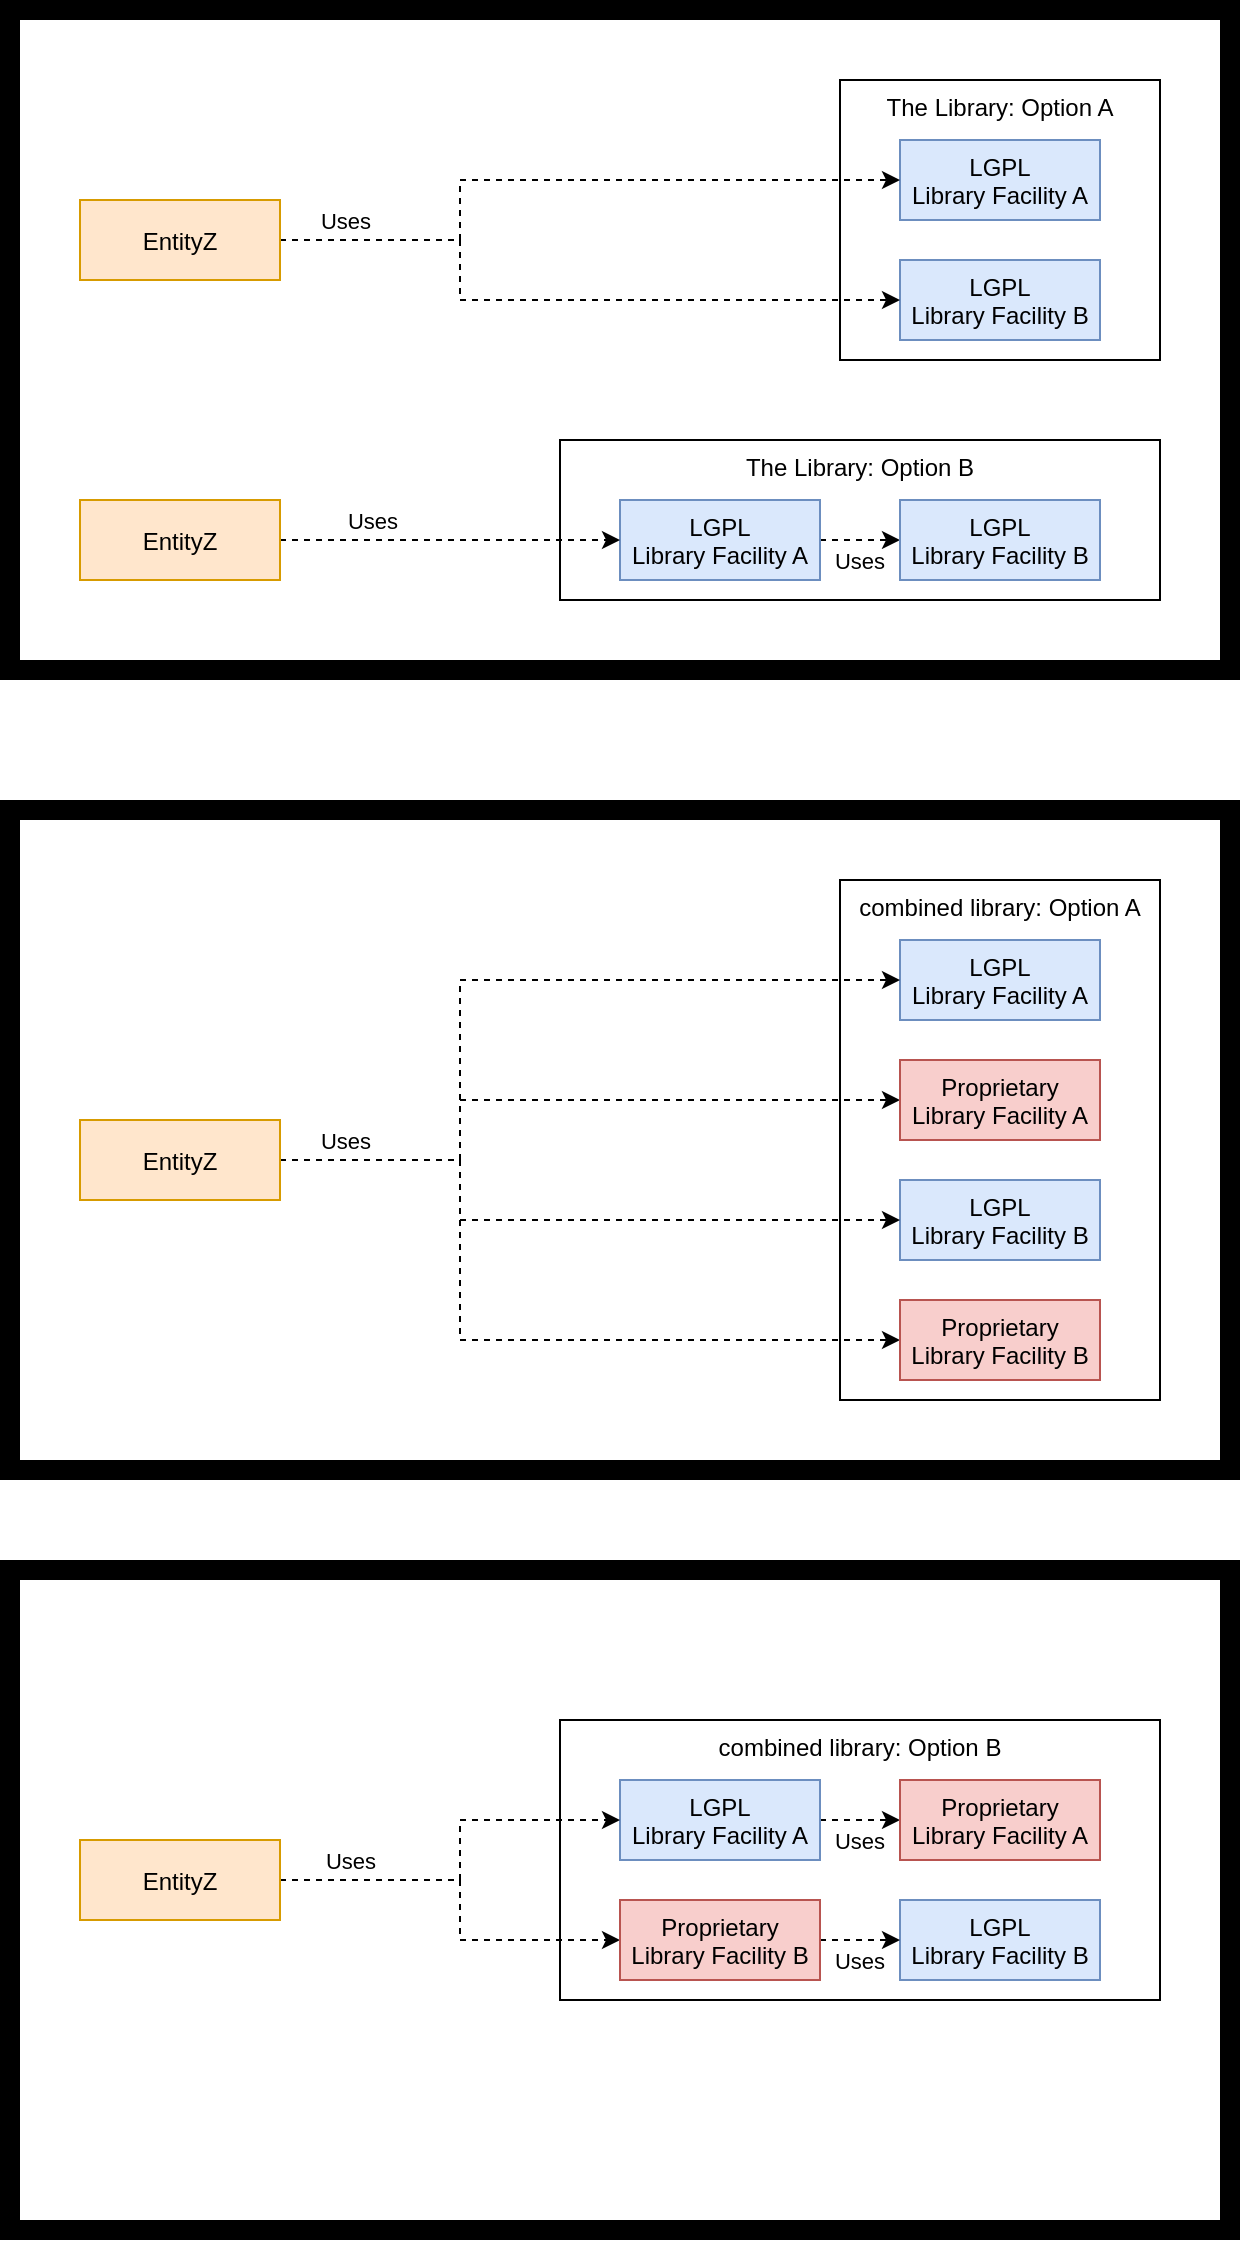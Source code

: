<mxfile version="12.6.5" type="device"><diagram id="XnfTP8msWTsWRs7j4Y2Y" name="Page-1"><mxGraphModel dx="1422" dy="916" grid="1" gridSize="10" guides="0" tooltips="1" connect="1" arrows="1" fold="1" page="1" pageScale="1" pageWidth="1169" pageHeight="827" math="0" shadow="0"><root><mxCell id="0"/><mxCell id="1" parent="0"/><mxCell id="xlOhlcE7dPd3UeEcc-3W-16" value="" style="rounded=0;whiteSpace=wrap;strokeColor=none;fillColor=none;" vertex="1" parent="1"><mxGeometry x="40" y="400" width="560" height="10" as="geometry"/></mxCell><mxCell id="xlOhlcE7dPd3UeEcc-3W-17" value="" style="rounded=0;whiteSpace=wrap;strokeColor=none;fillColor=none;" vertex="1" parent="1"><mxGeometry x="40" y="400" width="10" height="280" as="geometry"/></mxCell><mxCell id="xlOhlcE7dPd3UeEcc-3W-18" value="" style="rounded=0;whiteSpace=wrap;strokeColor=none;fillColor=none;" vertex="1" parent="1"><mxGeometry x="590" y="400" width="10" height="280" as="geometry"/></mxCell><mxCell id="xlOhlcE7dPd3UeEcc-3W-19" value="" style="rounded=0;whiteSpace=wrap;strokeColor=none;fillColor=none;" vertex="1" parent="1"><mxGeometry x="40" y="670" width="560" height="10" as="geometry"/></mxCell><mxCell id="xlOhlcE7dPd3UeEcc-3W-21" value="" style="rounded=0;whiteSpace=wrap;strokeColor=none;fillColor=#000000;" vertex="1" parent="1"><mxGeometry x="10" y="370" width="10" height="340" as="geometry"/></mxCell><mxCell id="xlOhlcE7dPd3UeEcc-3W-22" value="" style="rounded=0;whiteSpace=wrap;strokeColor=none;fillColor=#000000;" vertex="1" parent="1"><mxGeometry x="10" y="700" width="620" height="10" as="geometry"/></mxCell><mxCell id="xlOhlcE7dPd3UeEcc-3W-23" value="" style="rounded=0;whiteSpace=wrap;strokeColor=none;fillColor=#000000;" vertex="1" parent="1"><mxGeometry x="620" y="370" width="10" height="330" as="geometry"/></mxCell><mxCell id="xlOhlcE7dPd3UeEcc-3W-24" value="" style="rounded=0;whiteSpace=wrap;strokeColor=none;fillColor=#000000;" vertex="1" parent="1"><mxGeometry x="10" y="370" width="620" height="10" as="geometry"/></mxCell><mxCell id="xlOhlcE7dPd3UeEcc-3W-28" value="The Library: Option A" style="rounded=0;verticalAlign=top;fillColor=none;" vertex="1" parent="1"><mxGeometry x="430" y="410" width="160" height="140" as="geometry"/></mxCell><mxCell id="xlOhlcE7dPd3UeEcc-3W-29" value="LGPL&#10;Library Facility A" style="rounded=0;fillColor=#dae8fc;strokeColor=#6c8ebf;" vertex="1" parent="1"><mxGeometry x="460" y="440" width="100" height="40" as="geometry"/></mxCell><mxCell id="xlOhlcE7dPd3UeEcc-3W-30" value="LGPL&#10;Library Facility B" style="rounded=0;fillColor=#dae8fc;strokeColor=#6c8ebf;" vertex="1" parent="1"><mxGeometry x="460" y="500" width="100" height="40" as="geometry"/></mxCell><mxCell id="xlOhlcE7dPd3UeEcc-3W-33" value="" style="edgeStyle=orthogonalEdgeStyle;rounded=0;orthogonalLoop=1;jettySize=auto;entryX=0;entryY=0.5;entryDx=0;entryDy=0;dashed=1;" edge="1" parent="1" source="xlOhlcE7dPd3UeEcc-3W-32" target="xlOhlcE7dPd3UeEcc-3W-29"><mxGeometry relative="1" as="geometry"><Array as="points"><mxPoint x="240" y="490"/><mxPoint x="240" y="460"/></Array></mxGeometry></mxCell><mxCell id="xlOhlcE7dPd3UeEcc-3W-34" value="Uses" style="edgeStyle=orthogonalEdgeStyle;rounded=0;orthogonalLoop=1;jettySize=auto;dashed=1;" edge="1" parent="1" source="xlOhlcE7dPd3UeEcc-3W-32" target="xlOhlcE7dPd3UeEcc-3W-30"><mxGeometry x="-0.806" y="10" relative="1" as="geometry"><Array as="points"><mxPoint x="240" y="490"/><mxPoint x="240" y="520"/></Array><mxPoint as="offset"/></mxGeometry></mxCell><mxCell id="xlOhlcE7dPd3UeEcc-3W-32" value="EntityZ" style="rounded=0;fillColor=#ffe6cc;strokeColor=#d79b00;" vertex="1" parent="1"><mxGeometry x="50" y="470" width="100" height="40" as="geometry"/></mxCell><mxCell id="xlOhlcE7dPd3UeEcc-3W-44" value="The Library: Option B" style="rounded=0;verticalAlign=top;fillColor=none;" vertex="1" parent="1"><mxGeometry x="290" y="590" width="300" height="80" as="geometry"/></mxCell><mxCell id="xlOhlcE7dPd3UeEcc-3W-45" value="Uses" style="edgeStyle=orthogonalEdgeStyle;rounded=0;orthogonalLoop=1;jettySize=auto;entryX=0;entryY=0.5;entryDx=0;entryDy=0;dashed=1;" edge="1" parent="1" source="xlOhlcE7dPd3UeEcc-3W-46" target="xlOhlcE7dPd3UeEcc-3W-47"><mxGeometry y="-10" relative="1" as="geometry"><mxPoint as="offset"/></mxGeometry></mxCell><mxCell id="xlOhlcE7dPd3UeEcc-3W-46" value="LGPL&#10;Library Facility A" style="rounded=0;fillColor=#dae8fc;strokeColor=#6c8ebf;" vertex="1" parent="1"><mxGeometry x="320" y="620" width="100" height="40" as="geometry"/></mxCell><mxCell id="xlOhlcE7dPd3UeEcc-3W-47" value="LGPL&#10;Library Facility B" style="rounded=0;fillColor=#dae8fc;strokeColor=#6c8ebf;" vertex="1" parent="1"><mxGeometry x="460" y="620" width="100" height="40" as="geometry"/></mxCell><mxCell id="xlOhlcE7dPd3UeEcc-3W-49" value="Uses" style="edgeStyle=orthogonalEdgeStyle;rounded=0;orthogonalLoop=1;jettySize=auto;entryX=0;entryY=0.5;entryDx=0;entryDy=0;dashed=1;" edge="1" parent="1" source="xlOhlcE7dPd3UeEcc-3W-48" target="xlOhlcE7dPd3UeEcc-3W-46"><mxGeometry x="-0.455" y="10" relative="1" as="geometry"><mxPoint as="offset"/></mxGeometry></mxCell><mxCell id="xlOhlcE7dPd3UeEcc-3W-48" value="EntityZ" style="rounded=0;fillColor=#ffe6cc;strokeColor=#d79b00;" vertex="1" parent="1"><mxGeometry x="50" y="620" width="100" height="40" as="geometry"/></mxCell><mxCell id="xlOhlcE7dPd3UeEcc-3W-157" value="" style="rounded=0;whiteSpace=wrap;strokeColor=none;fillColor=none;" vertex="1" parent="1"><mxGeometry x="40" y="800" width="560" height="10" as="geometry"/></mxCell><mxCell id="xlOhlcE7dPd3UeEcc-3W-158" value="" style="rounded=0;whiteSpace=wrap;strokeColor=none;fillColor=none;" vertex="1" parent="1"><mxGeometry x="40" y="800" width="10" height="280" as="geometry"/></mxCell><mxCell id="xlOhlcE7dPd3UeEcc-3W-159" value="" style="rounded=0;whiteSpace=wrap;strokeColor=none;fillColor=none;" vertex="1" parent="1"><mxGeometry x="590" y="800" width="10" height="280" as="geometry"/></mxCell><mxCell id="xlOhlcE7dPd3UeEcc-3W-160" value="" style="rounded=0;whiteSpace=wrap;strokeColor=none;fillColor=none;" vertex="1" parent="1"><mxGeometry x="40" y="1070" width="560" height="10" as="geometry"/></mxCell><mxCell id="xlOhlcE7dPd3UeEcc-3W-161" value="" style="rounded=0;whiteSpace=wrap;strokeColor=none;fillColor=#000000;" vertex="1" parent="1"><mxGeometry x="10" y="770" width="10" height="340" as="geometry"/></mxCell><mxCell id="xlOhlcE7dPd3UeEcc-3W-162" value="" style="rounded=0;whiteSpace=wrap;strokeColor=none;fillColor=#000000;" vertex="1" parent="1"><mxGeometry x="10" y="1100" width="620" height="10" as="geometry"/></mxCell><mxCell id="xlOhlcE7dPd3UeEcc-3W-163" value="" style="rounded=0;whiteSpace=wrap;strokeColor=none;fillColor=#000000;" vertex="1" parent="1"><mxGeometry x="620" y="770" width="10" height="330" as="geometry"/></mxCell><mxCell id="xlOhlcE7dPd3UeEcc-3W-164" value="" style="rounded=0;whiteSpace=wrap;strokeColor=none;fillColor=#000000;" vertex="1" parent="1"><mxGeometry x="10" y="770" width="620" height="10" as="geometry"/></mxCell><mxCell id="xlOhlcE7dPd3UeEcc-3W-165" value="combined library: Option A" style="rounded=0;verticalAlign=top;fillColor=none;" vertex="1" parent="1"><mxGeometry x="430" y="810" width="160" height="260" as="geometry"/></mxCell><mxCell id="xlOhlcE7dPd3UeEcc-3W-166" value="LGPL&#10;Library Facility A" style="rounded=0;fillColor=#dae8fc;strokeColor=#6c8ebf;" vertex="1" parent="1"><mxGeometry x="460" y="840" width="100" height="40" as="geometry"/></mxCell><mxCell id="xlOhlcE7dPd3UeEcc-3W-167" value="LGPL&#10;Library Facility B" style="rounded=0;fillColor=#dae8fc;strokeColor=#6c8ebf;" vertex="1" parent="1"><mxGeometry x="460" y="960" width="100" height="40" as="geometry"/></mxCell><mxCell id="xlOhlcE7dPd3UeEcc-3W-168" value="" style="edgeStyle=orthogonalEdgeStyle;rounded=0;orthogonalLoop=1;jettySize=auto;entryX=0;entryY=0.5;entryDx=0;entryDy=0;dashed=1;" edge="1" parent="1" source="xlOhlcE7dPd3UeEcc-3W-170" target="xlOhlcE7dPd3UeEcc-3W-166"><mxGeometry relative="1" as="geometry"><Array as="points"><mxPoint x="240" y="950"/><mxPoint x="240" y="860"/></Array></mxGeometry></mxCell><mxCell id="xlOhlcE7dPd3UeEcc-3W-169" value="Uses" style="edgeStyle=orthogonalEdgeStyle;rounded=0;orthogonalLoop=1;jettySize=auto;dashed=1;" edge="1" parent="1" source="xlOhlcE7dPd3UeEcc-3W-170" target="xlOhlcE7dPd3UeEcc-3W-167"><mxGeometry x="-0.806" y="10" relative="1" as="geometry"><mxPoint as="offset"/><Array as="points"><mxPoint x="240" y="950"/><mxPoint x="240" y="980"/></Array></mxGeometry></mxCell><mxCell id="xlOhlcE7dPd3UeEcc-3W-180" value="" style="edgeStyle=orthogonalEdgeStyle;rounded=0;orthogonalLoop=1;jettySize=auto;dashed=1;fontColor=#FFFFFF;" edge="1" parent="1" source="xlOhlcE7dPd3UeEcc-3W-170" target="xlOhlcE7dPd3UeEcc-3W-178"><mxGeometry relative="1" as="geometry"><Array as="points"><mxPoint x="240" y="950"/><mxPoint x="240" y="920"/></Array></mxGeometry></mxCell><mxCell id="xlOhlcE7dPd3UeEcc-3W-181" value="" style="edgeStyle=orthogonalEdgeStyle;rounded=0;orthogonalLoop=1;jettySize=auto;entryX=0;entryY=0.5;entryDx=0;entryDy=0;dashed=1;fontColor=#FFFFFF;" edge="1" parent="1" source="xlOhlcE7dPd3UeEcc-3W-170" target="xlOhlcE7dPd3UeEcc-3W-179"><mxGeometry relative="1" as="geometry"><Array as="points"><mxPoint x="240" y="950"/><mxPoint x="240" y="1040"/></Array></mxGeometry></mxCell><mxCell id="xlOhlcE7dPd3UeEcc-3W-170" value="EntityZ" style="rounded=0;fillColor=#ffe6cc;strokeColor=#d79b00;" vertex="1" parent="1"><mxGeometry x="50" y="930" width="100" height="40" as="geometry"/></mxCell><mxCell id="xlOhlcE7dPd3UeEcc-3W-178" value="Proprietary&#10;Library Facility A" style="rounded=0;fillColor=#f8cecc;strokeColor=#b85450;" vertex="1" parent="1"><mxGeometry x="460" y="900" width="100" height="40" as="geometry"/></mxCell><mxCell id="xlOhlcE7dPd3UeEcc-3W-179" value="Proprietary&#10;Library Facility B" style="rounded=0;fillColor=#f8cecc;strokeColor=#b85450;" vertex="1" parent="1"><mxGeometry x="460" y="1020" width="100" height="40" as="geometry"/></mxCell><mxCell id="xlOhlcE7dPd3UeEcc-3W-182" value="" style="rounded=0;whiteSpace=wrap;strokeColor=none;fillColor=none;" vertex="1" parent="1"><mxGeometry x="40" y="1180" width="560" height="10" as="geometry"/></mxCell><mxCell id="xlOhlcE7dPd3UeEcc-3W-183" value="" style="rounded=0;whiteSpace=wrap;strokeColor=none;fillColor=none;" vertex="1" parent="1"><mxGeometry x="40" y="1180" width="10" height="280" as="geometry"/></mxCell><mxCell id="xlOhlcE7dPd3UeEcc-3W-184" value="" style="rounded=0;whiteSpace=wrap;strokeColor=none;fillColor=none;" vertex="1" parent="1"><mxGeometry x="590" y="1180" width="10" height="280" as="geometry"/></mxCell><mxCell id="xlOhlcE7dPd3UeEcc-3W-185" value="" style="rounded=0;whiteSpace=wrap;strokeColor=none;fillColor=none;" vertex="1" parent="1"><mxGeometry x="40" y="1450" width="560" height="10" as="geometry"/></mxCell><mxCell id="xlOhlcE7dPd3UeEcc-3W-186" value="" style="rounded=0;whiteSpace=wrap;strokeColor=none;fillColor=#000000;" vertex="1" parent="1"><mxGeometry x="10" y="1150" width="10" height="340" as="geometry"/></mxCell><mxCell id="xlOhlcE7dPd3UeEcc-3W-187" value="" style="rounded=0;whiteSpace=wrap;strokeColor=none;fillColor=#000000;" vertex="1" parent="1"><mxGeometry x="10" y="1480" width="620" height="10" as="geometry"/></mxCell><mxCell id="xlOhlcE7dPd3UeEcc-3W-188" value="" style="rounded=0;whiteSpace=wrap;strokeColor=none;fillColor=#000000;" vertex="1" parent="1"><mxGeometry x="620" y="1150" width="10" height="330" as="geometry"/></mxCell><mxCell id="xlOhlcE7dPd3UeEcc-3W-189" value="" style="rounded=0;whiteSpace=wrap;strokeColor=none;fillColor=#000000;" vertex="1" parent="1"><mxGeometry x="10" y="1150" width="620" height="10" as="geometry"/></mxCell><mxCell id="xlOhlcE7dPd3UeEcc-3W-190" value="combined library: Option B" style="rounded=0;verticalAlign=top;fillColor=none;" vertex="1" parent="1"><mxGeometry x="290" y="1230" width="300" height="140" as="geometry"/></mxCell><mxCell id="xlOhlcE7dPd3UeEcc-3W-201" value="Uses" style="edgeStyle=orthogonalEdgeStyle;rounded=0;orthogonalLoop=1;jettySize=auto;entryX=0;entryY=0.5;entryDx=0;entryDy=0;dashed=1;fontColor=#000000;" edge="1" parent="1" source="xlOhlcE7dPd3UeEcc-3W-191" target="xlOhlcE7dPd3UeEcc-3W-198"><mxGeometry y="-10" relative="1" as="geometry"><mxPoint as="offset"/></mxGeometry></mxCell><mxCell id="xlOhlcE7dPd3UeEcc-3W-191" value="LGPL&#10;Library Facility A" style="rounded=0;fillColor=#dae8fc;strokeColor=#6c8ebf;" vertex="1" parent="1"><mxGeometry x="320" y="1260" width="100" height="40" as="geometry"/></mxCell><mxCell id="xlOhlcE7dPd3UeEcc-3W-192" value="LGPL&#10;Library Facility B" style="rounded=0;fillColor=#dae8fc;strokeColor=#6c8ebf;" vertex="1" parent="1"><mxGeometry x="460" y="1320" width="100" height="40" as="geometry"/></mxCell><mxCell id="xlOhlcE7dPd3UeEcc-3W-193" value="" style="edgeStyle=orthogonalEdgeStyle;rounded=0;orthogonalLoop=1;jettySize=auto;entryX=0;entryY=0.5;entryDx=0;entryDy=0;dashed=1;" edge="1" parent="1" source="xlOhlcE7dPd3UeEcc-3W-197" target="xlOhlcE7dPd3UeEcc-3W-191"><mxGeometry relative="1" as="geometry"><Array as="points"><mxPoint x="240" y="1310"/><mxPoint x="240" y="1280"/></Array></mxGeometry></mxCell><mxCell id="xlOhlcE7dPd3UeEcc-3W-194" value="Uses" style="edgeStyle=orthogonalEdgeStyle;rounded=0;orthogonalLoop=1;jettySize=auto;dashed=1;entryX=0;entryY=0.5;entryDx=0;entryDy=0;" edge="1" parent="1" source="xlOhlcE7dPd3UeEcc-3W-197" target="xlOhlcE7dPd3UeEcc-3W-199"><mxGeometry x="-0.647" y="10" relative="1" as="geometry"><mxPoint as="offset"/><Array as="points"><mxPoint x="240" y="1310"/><mxPoint x="240" y="1340"/></Array></mxGeometry></mxCell><mxCell id="xlOhlcE7dPd3UeEcc-3W-197" value="EntityZ" style="rounded=0;fillColor=#ffe6cc;strokeColor=#d79b00;" vertex="1" parent="1"><mxGeometry x="50" y="1290" width="100" height="40" as="geometry"/></mxCell><mxCell id="xlOhlcE7dPd3UeEcc-3W-198" value="Proprietary&#10;Library Facility A" style="rounded=0;fillColor=#f8cecc;strokeColor=#b85450;" vertex="1" parent="1"><mxGeometry x="460" y="1260" width="100" height="40" as="geometry"/></mxCell><mxCell id="xlOhlcE7dPd3UeEcc-3W-202" value="Uses" style="edgeStyle=orthogonalEdgeStyle;rounded=0;orthogonalLoop=1;jettySize=auto;dashed=1;fontColor=#000000;" edge="1" parent="1" source="xlOhlcE7dPd3UeEcc-3W-199" target="xlOhlcE7dPd3UeEcc-3W-192"><mxGeometry y="-10" relative="1" as="geometry"><mxPoint as="offset"/></mxGeometry></mxCell><mxCell id="xlOhlcE7dPd3UeEcc-3W-199" value="Proprietary&#10;Library Facility B" style="rounded=0;fillColor=#f8cecc;strokeColor=#b85450;" vertex="1" parent="1"><mxGeometry x="320" y="1320" width="100" height="40" as="geometry"/></mxCell></root></mxGraphModel></diagram></mxfile>